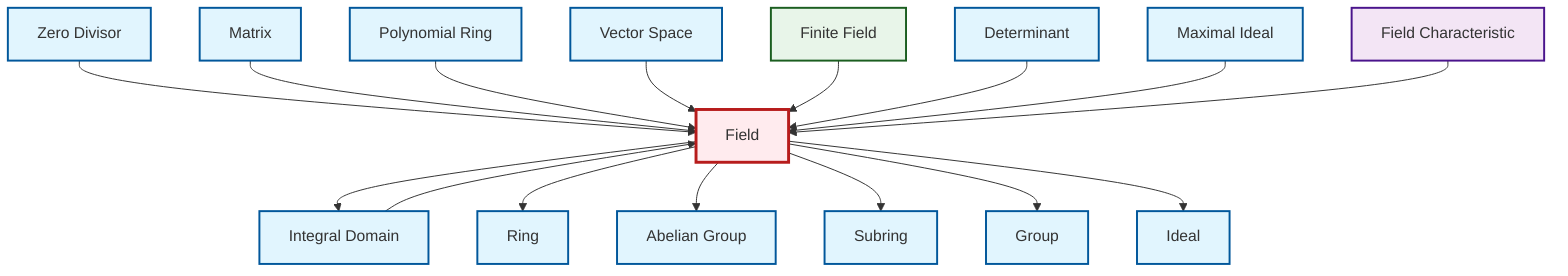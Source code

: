 graph TD
    classDef definition fill:#e1f5fe,stroke:#01579b,stroke-width:2px
    classDef theorem fill:#f3e5f5,stroke:#4a148c,stroke-width:2px
    classDef axiom fill:#fff3e0,stroke:#e65100,stroke-width:2px
    classDef example fill:#e8f5e9,stroke:#1b5e20,stroke-width:2px
    classDef current fill:#ffebee,stroke:#b71c1c,stroke-width:3px
    def-abelian-group["Abelian Group"]:::definition
    def-field["Field"]:::definition
    def-polynomial-ring["Polynomial Ring"]:::definition
    def-maximal-ideal["Maximal Ideal"]:::definition
    thm-field-characteristic["Field Characteristic"]:::theorem
    def-group["Group"]:::definition
    def-subring["Subring"]:::definition
    def-ring["Ring"]:::definition
    def-vector-space["Vector Space"]:::definition
    def-matrix["Matrix"]:::definition
    def-zero-divisor["Zero Divisor"]:::definition
    def-ideal["Ideal"]:::definition
    ex-finite-field["Finite Field"]:::example
    def-integral-domain["Integral Domain"]:::definition
    def-determinant["Determinant"]:::definition
    def-integral-domain --> def-field
    def-field --> def-integral-domain
    def-field --> def-ring
    def-zero-divisor --> def-field
    def-field --> def-abelian-group
    def-matrix --> def-field
    def-polynomial-ring --> def-field
    def-vector-space --> def-field
    def-field --> def-subring
    ex-finite-field --> def-field
    def-determinant --> def-field
    def-maximal-ideal --> def-field
    thm-field-characteristic --> def-field
    def-field --> def-group
    def-field --> def-ideal
    class def-field current